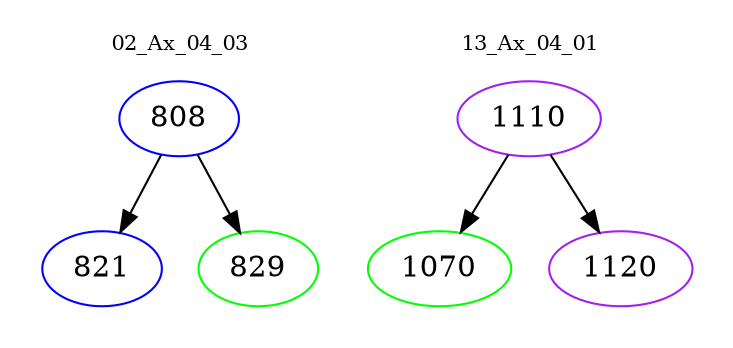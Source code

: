 digraph{
subgraph cluster_0 {
color = white
label = "02_Ax_04_03";
fontsize=10;
T0_808 [label="808", color="blue"]
T0_808 -> T0_821 [color="black"]
T0_821 [label="821", color="blue"]
T0_808 -> T0_829 [color="black"]
T0_829 [label="829", color="green"]
}
subgraph cluster_1 {
color = white
label = "13_Ax_04_01";
fontsize=10;
T1_1110 [label="1110", color="purple"]
T1_1110 -> T1_1070 [color="black"]
T1_1070 [label="1070", color="green"]
T1_1110 -> T1_1120 [color="black"]
T1_1120 [label="1120", color="purple"]
}
}
